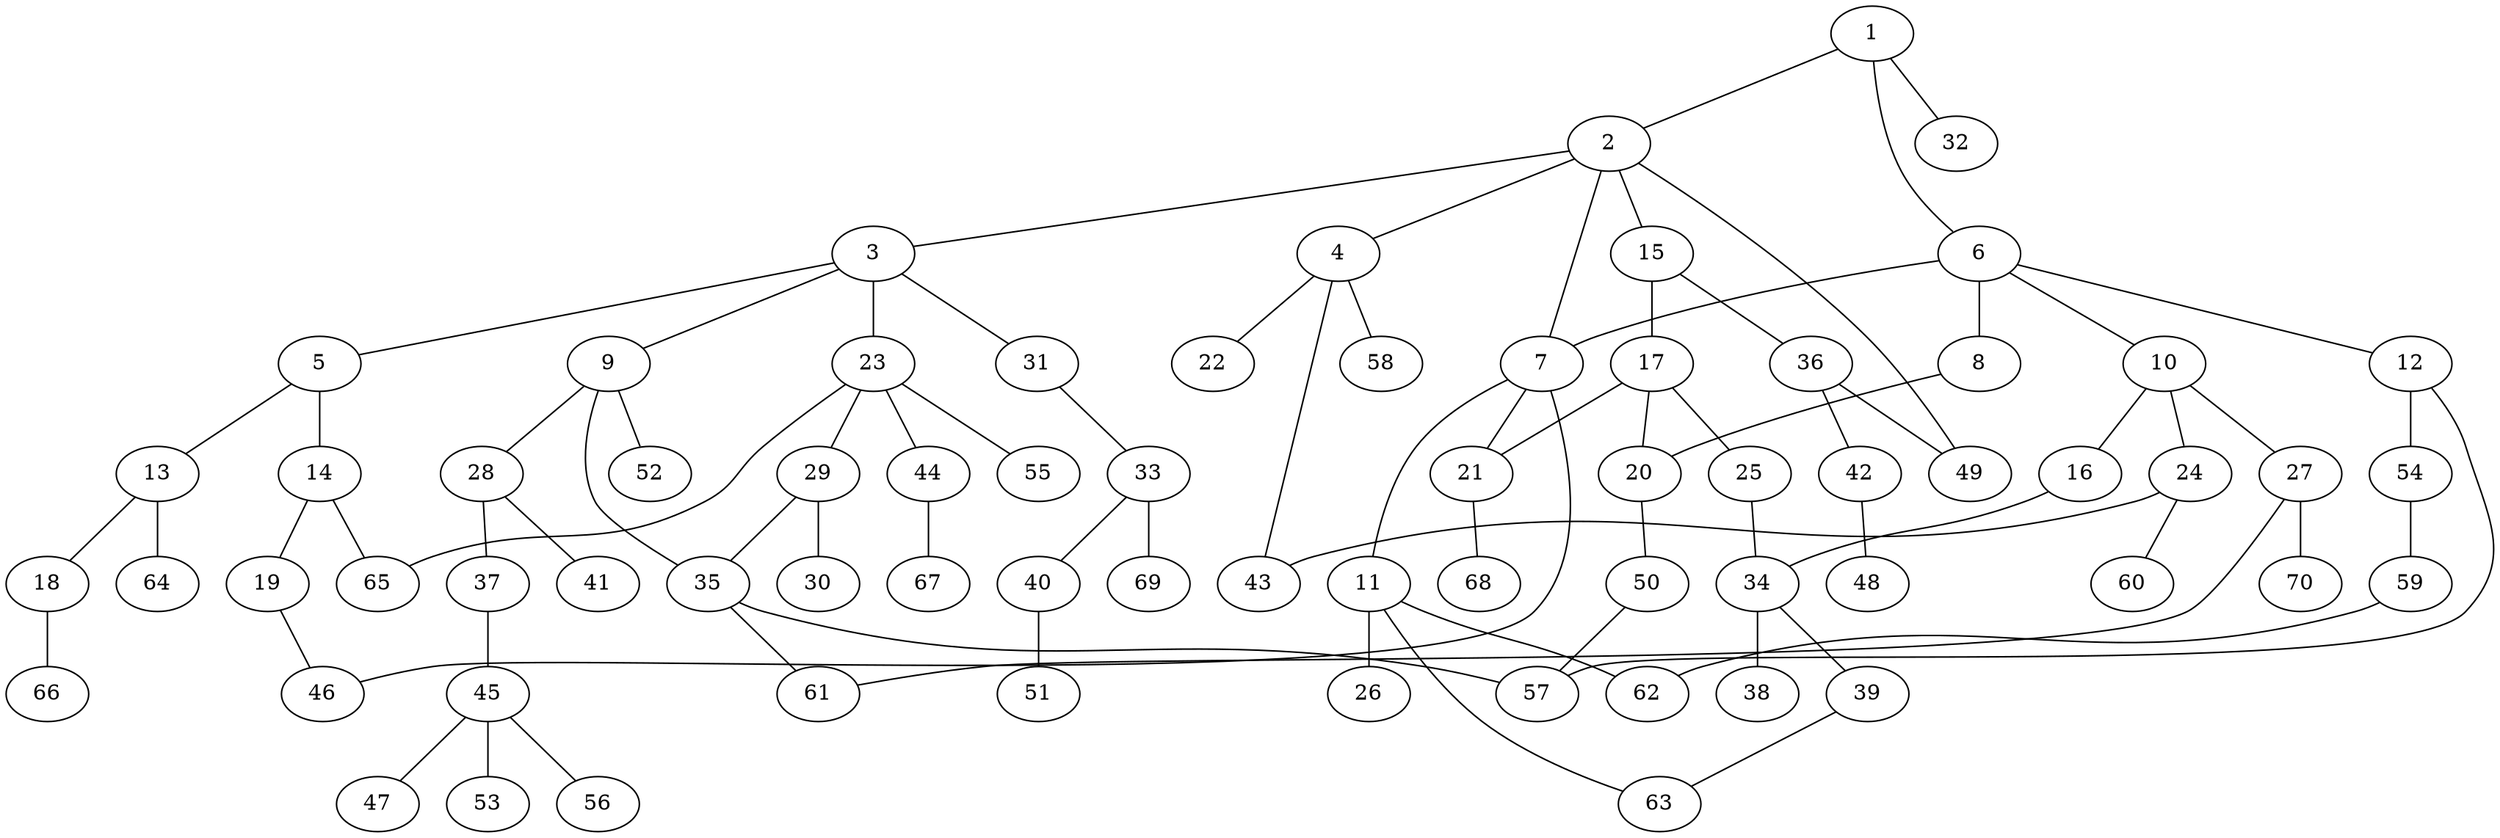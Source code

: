 graph graphname {1--2
1--6
1--32
2--3
2--4
2--7
2--15
2--49
3--5
3--9
3--23
3--31
4--22
4--43
4--58
5--13
5--14
6--7
6--8
6--10
6--12
7--11
7--21
7--46
8--20
9--28
9--35
9--52
10--16
10--24
10--27
11--26
11--62
11--63
12--54
12--57
13--18
13--64
14--19
14--65
15--17
15--36
16--34
17--20
17--21
17--25
18--66
19--46
20--50
21--68
23--29
23--44
23--55
23--65
24--43
24--60
25--34
27--61
27--70
28--37
28--41
29--30
29--35
31--33
33--40
33--69
34--38
34--39
35--57
35--61
36--42
36--49
37--45
39--63
40--51
42--48
44--67
45--47
45--53
45--56
50--57
54--59
59--62
}